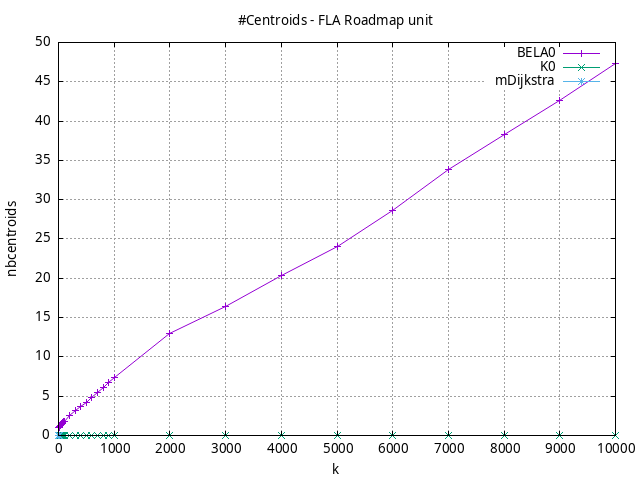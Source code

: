 #!/usr/bin/gnuplot
# -*- coding: utf-8 -*-
#
# results/roadmap/unit/FLA/USA-road-d.FLA.brute-force.nbcentroids.gnuplot
#
# Started on 01/09/2024 14:29:02
# Author: Carlos Linares López
set grid
set xlabel "k"
set ylabel "nbcentroids"

set title "#Centroids - FLA Roadmap unit"

set terminal png enhanced font "Ariel,10"
set output 'USA-road-d.FLA.brute-force.nbcentroids.png'

plot "-" title "BELA0"      with linesp, "-" title "K0"      with linesp, "-" title "mDijkstra"      with linesp

	1 1.0
	2 1.0
	3 1.0
	4 1.0
	5 1.02
	6 1.02
	7 1.03
	8 1.03
	9 1.07
	10 1.07
	20 1.15
	30 1.26
	40 1.31
	50 1.43
	60 1.49
	70 1.57
	80 1.63
	90 1.74
	100 1.82
	200 2.5
	300 3.12
	400 3.65
	500 4.24
	600 4.85
	700 5.52
	800 6.15
	900 6.75
	1000 7.4
	2000 13.04
	3000 16.44
	4000 20.37
	5000 24.02
	6000 28.65
	7000 33.8
	8000 38.25
	9000 42.66
	10000 47.38
end
	1 0.0
	2 0.0
	3 0.0
	4 0.0
	5 0.0
	6 0.0
	7 0.0
	8 0.0
	9 0.0
	10 0.0
	20 0.0
	30 0.0
	40 0.0
	50 0.0
	60 0.0
	70 0.0
	80 0.0
	90 0.0
	100 0.0
	200 0.0
	300 0.0
	400 0.0
	500 0.0
	600 0.0
	700 0.0
	800 0.0
	900 0.0
	1000 0.0
	2000 0.0
	3000 0.0
	4000 0.0
	5000 0.0
	6000 0.0
	7000 0.0
	8000 0.0
	9000 0.0
	10000 0.0
end
	1 0.0
	2 0.0
	3 0.0
	4 0.0
	5 0.0
	6 0.0
	7 0.0
	8 0.0
	9 0.0
	10 0.0
end
